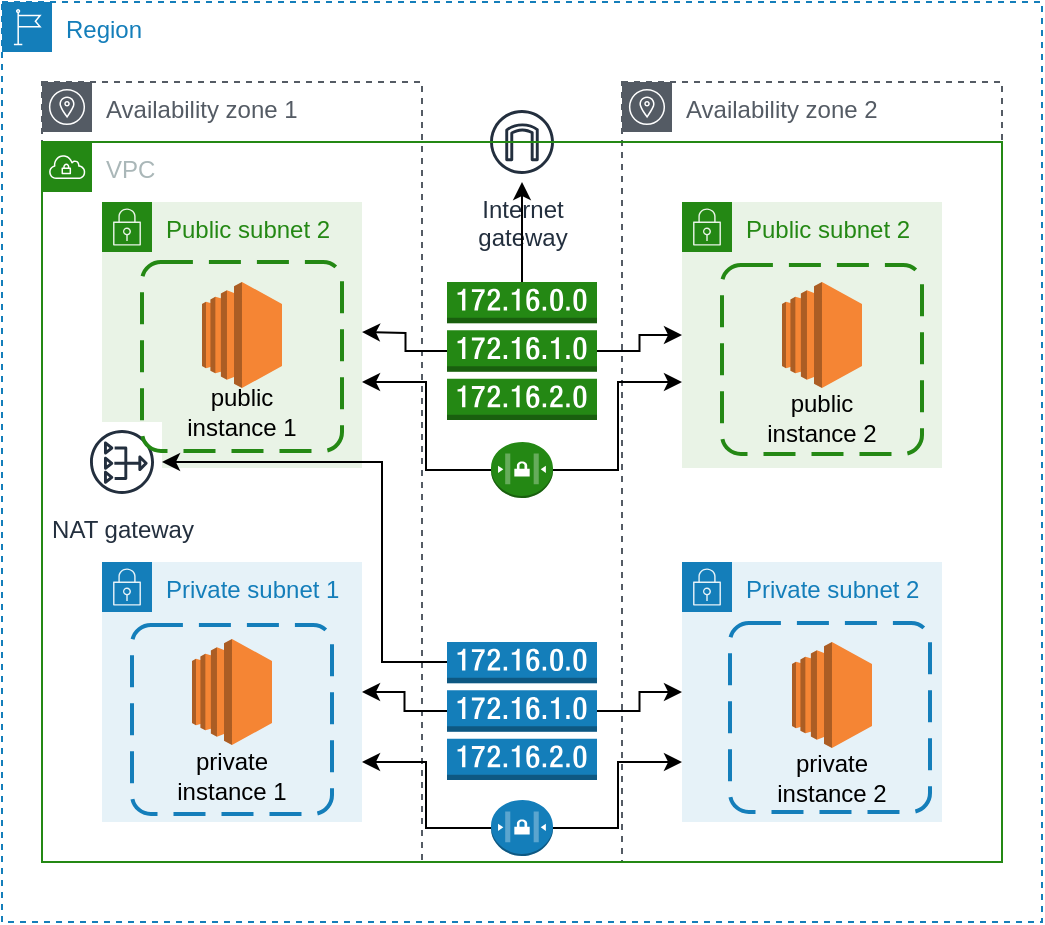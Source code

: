 <mxfile version="21.6.8" type="device">
  <diagram name="Page-1" id="RKvlIO3sEzAAXbf60t48">
    <mxGraphModel dx="541" dy="528" grid="1" gridSize="10" guides="1" tooltips="1" connect="1" arrows="1" fold="1" page="1" pageScale="1" pageWidth="850" pageHeight="1100" math="0" shadow="0">
      <root>
        <mxCell id="0" />
        <mxCell id="1" parent="0" />
        <mxCell id="Gm8d55qKsjZ4ufFzuSEq-1" value="Region" style="points=[[0,0],[0.25,0],[0.5,0],[0.75,0],[1,0],[1,0.25],[1,0.5],[1,0.75],[1,1],[0.75,1],[0.5,1],[0.25,1],[0,1],[0,0.75],[0,0.5],[0,0.25]];outlineConnect=0;gradientColor=none;html=1;whiteSpace=wrap;fontSize=12;fontStyle=0;container=1;pointerEvents=0;collapsible=0;recursiveResize=0;shape=mxgraph.aws4.group;grIcon=mxgraph.aws4.group_region;strokeColor=#147EBA;fillColor=none;verticalAlign=top;align=left;spacingLeft=30;fontColor=#147EBA;dashed=1;" parent="1" vertex="1">
          <mxGeometry x="10" y="60" width="520" height="460" as="geometry" />
        </mxCell>
        <mxCell id="Gm8d55qKsjZ4ufFzuSEq-2" value="Availability zone 1" style="sketch=0;outlineConnect=0;gradientColor=none;html=1;whiteSpace=wrap;fontSize=12;fontStyle=0;shape=mxgraph.aws4.group;grIcon=mxgraph.aws4.group_availability_zone;strokeColor=#545B64;fillColor=none;verticalAlign=top;align=left;spacingLeft=30;fontColor=#545B64;dashed=1;" parent="Gm8d55qKsjZ4ufFzuSEq-1" vertex="1">
          <mxGeometry x="20" y="40" width="190" height="390" as="geometry" />
        </mxCell>
        <mxCell id="Gm8d55qKsjZ4ufFzuSEq-3" value="Availability zone 2" style="sketch=0;outlineConnect=0;gradientColor=none;html=1;whiteSpace=wrap;fontSize=12;fontStyle=0;shape=mxgraph.aws4.group;grIcon=mxgraph.aws4.group_availability_zone;strokeColor=#545B64;fillColor=none;verticalAlign=top;align=left;spacingLeft=30;fontColor=#545B64;dashed=1;" parent="Gm8d55qKsjZ4ufFzuSEq-1" vertex="1">
          <mxGeometry x="310" y="40" width="190" height="390" as="geometry" />
        </mxCell>
        <mxCell id="Gm8d55qKsjZ4ufFzuSEq-9" value="Private subnet 1" style="points=[[0,0],[0.25,0],[0.5,0],[0.75,0],[1,0],[1,0.25],[1,0.5],[1,0.75],[1,1],[0.75,1],[0.5,1],[0.25,1],[0,1],[0,0.75],[0,0.5],[0,0.25]];outlineConnect=0;gradientColor=none;html=1;whiteSpace=wrap;fontSize=12;fontStyle=0;container=1;pointerEvents=0;collapsible=0;recursiveResize=0;shape=mxgraph.aws4.group;grIcon=mxgraph.aws4.group_security_group;grStroke=0;strokeColor=#147EBA;fillColor=#E6F2F8;verticalAlign=top;align=left;spacingLeft=30;fontColor=#147EBA;dashed=0;" parent="Gm8d55qKsjZ4ufFzuSEq-1" vertex="1">
          <mxGeometry x="50" y="280" width="130" height="130" as="geometry" />
        </mxCell>
        <mxCell id="Gm8d55qKsjZ4ufFzuSEq-10" value="Private subnet 2" style="points=[[0,0],[0.25,0],[0.5,0],[0.75,0],[1,0],[1,0.25],[1,0.5],[1,0.75],[1,1],[0.75,1],[0.5,1],[0.25,1],[0,1],[0,0.75],[0,0.5],[0,0.25]];outlineConnect=0;gradientColor=none;html=1;whiteSpace=wrap;fontSize=12;fontStyle=0;container=1;pointerEvents=0;collapsible=0;recursiveResize=0;shape=mxgraph.aws4.group;grIcon=mxgraph.aws4.group_security_group;grStroke=0;strokeColor=#147EBA;fillColor=#E6F2F8;verticalAlign=top;align=left;spacingLeft=30;fontColor=#147EBA;dashed=0;" parent="Gm8d55qKsjZ4ufFzuSEq-1" vertex="1">
          <mxGeometry x="340" y="280" width="130" height="130" as="geometry" />
        </mxCell>
        <mxCell id="Gm8d55qKsjZ4ufFzuSEq-15" value="Internet&#xa;gateway" style="sketch=0;outlineConnect=0;fontColor=#232F3E;gradientColor=none;strokeColor=#232F3E;fillColor=#ffffff;dashed=0;verticalLabelPosition=bottom;verticalAlign=top;align=center;html=1;fontSize=12;fontStyle=0;aspect=fixed;shape=mxgraph.aws4.resourceIcon;resIcon=mxgraph.aws4.internet_gateway;" parent="Gm8d55qKsjZ4ufFzuSEq-1" vertex="1">
          <mxGeometry x="240" y="50" width="40" height="40" as="geometry" />
        </mxCell>
        <mxCell id="Gm8d55qKsjZ4ufFzuSEq-31" value="Public subnet 2" style="points=[[0,0],[0.25,0],[0.5,0],[0.75,0],[1,0],[1,0.25],[1,0.5],[1,0.75],[1,1],[0.75,1],[0.5,1],[0.25,1],[0,1],[0,0.75],[0,0.5],[0,0.25]];outlineConnect=0;gradientColor=none;html=1;whiteSpace=wrap;fontSize=12;fontStyle=0;container=1;pointerEvents=0;collapsible=0;recursiveResize=0;shape=mxgraph.aws4.group;grIcon=mxgraph.aws4.group_security_group;grStroke=0;strokeColor=#248814;fillColor=#E9F3E6;verticalAlign=top;align=left;spacingLeft=30;fontColor=#248814;dashed=0;" parent="Gm8d55qKsjZ4ufFzuSEq-1" vertex="1">
          <mxGeometry x="50" y="100" width="130" height="133" as="geometry" />
        </mxCell>
        <mxCell id="Gm8d55qKsjZ4ufFzuSEq-35" value="" style="outlineConnect=0;dashed=0;verticalLabelPosition=bottom;verticalAlign=top;align=center;html=1;shape=mxgraph.aws3.ec2;fillColor=#F58534;gradientColor=none;movable=1;resizable=1;rotatable=1;deletable=1;editable=1;locked=0;connectable=1;" parent="Gm8d55qKsjZ4ufFzuSEq-1" vertex="1">
          <mxGeometry x="95" y="318.5" width="40" height="53" as="geometry" />
        </mxCell>
        <mxCell id="Gm8d55qKsjZ4ufFzuSEq-32" value="public instance 1" style="text;html=1;strokeColor=none;fillColor=none;align=center;verticalAlign=middle;whiteSpace=wrap;rounded=0;movable=1;resizable=1;rotatable=1;deletable=1;editable=1;locked=0;connectable=1;" parent="Gm8d55qKsjZ4ufFzuSEq-1" vertex="1">
          <mxGeometry x="90" y="190" width="60" height="30" as="geometry" />
        </mxCell>
        <mxCell id="Gm8d55qKsjZ4ufFzuSEq-38" value="private instance 1" style="text;html=1;strokeColor=none;fillColor=none;align=center;verticalAlign=middle;whiteSpace=wrap;rounded=0;movable=1;resizable=1;rotatable=1;deletable=1;editable=1;locked=0;connectable=1;" parent="Gm8d55qKsjZ4ufFzuSEq-1" vertex="1">
          <mxGeometry x="85" y="371.5" width="60" height="30" as="geometry" />
        </mxCell>
        <mxCell id="Gm8d55qKsjZ4ufFzuSEq-41" value="" style="rounded=1;arcSize=10;dashed=1;strokeColor=#147eba;fillColor=none;gradientColor=none;dashPattern=8 4;strokeWidth=2;" parent="Gm8d55qKsjZ4ufFzuSEq-1" vertex="1">
          <mxGeometry x="65" y="311.5" width="100" height="94.5" as="geometry" />
        </mxCell>
        <mxCell id="fJUlAIqgM_uFCvfMK0RJ-1" value="NAT gateway" style="sketch=0;outlineConnect=0;fontColor=#232F3E;gradientColor=none;strokeColor=#232F3E;fillColor=#ffffff;dashed=0;verticalLabelPosition=bottom;verticalAlign=top;align=center;html=1;fontSize=12;fontStyle=0;aspect=fixed;shape=mxgraph.aws4.resourceIcon;resIcon=mxgraph.aws4.nat_gateway;" vertex="1" parent="Gm8d55qKsjZ4ufFzuSEq-1">
          <mxGeometry x="40" y="210" width="40" height="40" as="geometry" />
        </mxCell>
        <mxCell id="Gm8d55qKsjZ4ufFzuSEq-4" value="VPC" style="points=[[0,0],[0.25,0],[0.5,0],[0.75,0],[1,0],[1,0.25],[1,0.5],[1,0.75],[1,1],[0.75,1],[0.5,1],[0.25,1],[0,1],[0,0.75],[0,0.5],[0,0.25]];outlineConnect=0;gradientColor=none;html=1;whiteSpace=wrap;fontSize=12;fontStyle=0;container=1;pointerEvents=0;collapsible=0;recursiveResize=0;shape=mxgraph.aws4.group;grIcon=mxgraph.aws4.group_vpc;strokeColor=#248814;fillColor=none;verticalAlign=top;align=left;spacingLeft=30;fontColor=#AAB7B8;dashed=0;movable=1;resizable=1;rotatable=1;deletable=1;editable=1;locked=0;connectable=1;" parent="1" vertex="1">
          <mxGeometry x="30" y="130" width="480" height="360" as="geometry" />
        </mxCell>
        <mxCell id="Gm8d55qKsjZ4ufFzuSEq-8" value="Public subnet 2" style="points=[[0,0],[0.25,0],[0.5,0],[0.75,0],[1,0],[1,0.25],[1,0.5],[1,0.75],[1,1],[0.75,1],[0.5,1],[0.25,1],[0,1],[0,0.75],[0,0.5],[0,0.25]];outlineConnect=0;gradientColor=none;html=1;whiteSpace=wrap;fontSize=12;fontStyle=0;container=1;pointerEvents=0;collapsible=0;recursiveResize=0;shape=mxgraph.aws4.group;grIcon=mxgraph.aws4.group_security_group;grStroke=0;strokeColor=#248814;fillColor=#E9F3E6;verticalAlign=top;align=left;spacingLeft=30;fontColor=#248814;dashed=0;" parent="Gm8d55qKsjZ4ufFzuSEq-4" vertex="1">
          <mxGeometry x="320" y="30" width="130" height="133" as="geometry" />
        </mxCell>
        <mxCell id="Gm8d55qKsjZ4ufFzuSEq-33" value="" style="outlineConnect=0;dashed=0;verticalLabelPosition=bottom;verticalAlign=top;align=center;html=1;shape=mxgraph.aws3.ec2;fillColor=#F58534;gradientColor=none;movable=1;resizable=1;rotatable=1;deletable=1;editable=1;locked=0;connectable=1;" parent="Gm8d55qKsjZ4ufFzuSEq-8" vertex="1">
          <mxGeometry x="50" y="40" width="40" height="53" as="geometry" />
        </mxCell>
        <mxCell id="Gm8d55qKsjZ4ufFzuSEq-37" value="public instance 2" style="text;html=1;strokeColor=none;fillColor=none;align=center;verticalAlign=middle;whiteSpace=wrap;rounded=0;movable=1;resizable=1;rotatable=1;deletable=1;editable=1;locked=0;connectable=1;" parent="Gm8d55qKsjZ4ufFzuSEq-8" vertex="1">
          <mxGeometry x="40" y="93" width="60" height="30" as="geometry" />
        </mxCell>
        <mxCell id="Gm8d55qKsjZ4ufFzuSEq-40" value="" style="rounded=1;arcSize=10;dashed=1;strokeColor=#248814;fillColor=none;gradientColor=none;dashPattern=8 4;strokeWidth=2;" parent="Gm8d55qKsjZ4ufFzuSEq-8" vertex="1">
          <mxGeometry x="20" y="31.5" width="100" height="94.5" as="geometry" />
        </mxCell>
        <mxCell id="Gm8d55qKsjZ4ufFzuSEq-17" style="edgeStyle=orthogonalEdgeStyle;rounded=0;orthogonalLoop=1;jettySize=auto;html=1;" parent="Gm8d55qKsjZ4ufFzuSEq-4" source="Gm8d55qKsjZ4ufFzuSEq-16" edge="1">
          <mxGeometry relative="1" as="geometry">
            <mxPoint x="160" y="95" as="targetPoint" />
          </mxGeometry>
        </mxCell>
        <mxCell id="Gm8d55qKsjZ4ufFzuSEq-18" style="edgeStyle=orthogonalEdgeStyle;rounded=0;orthogonalLoop=1;jettySize=auto;html=1;" parent="Gm8d55qKsjZ4ufFzuSEq-4" source="Gm8d55qKsjZ4ufFzuSEq-16" target="Gm8d55qKsjZ4ufFzuSEq-8" edge="1">
          <mxGeometry relative="1" as="geometry" />
        </mxCell>
        <mxCell id="Gm8d55qKsjZ4ufFzuSEq-16" value="" style="outlineConnect=0;dashed=0;verticalLabelPosition=bottom;verticalAlign=top;align=center;html=1;shape=mxgraph.aws3.route_table;fillColor=#248814;gradientColor=none;" parent="Gm8d55qKsjZ4ufFzuSEq-4" vertex="1">
          <mxGeometry x="202.5" y="70" width="75" height="69" as="geometry" />
        </mxCell>
        <mxCell id="Gm8d55qKsjZ4ufFzuSEq-19" value="" style="outlineConnect=0;dashed=0;verticalLabelPosition=bottom;verticalAlign=top;align=center;html=1;shape=mxgraph.aws3.route_table;fillColor=#147eba;gradientColor=none;" parent="Gm8d55qKsjZ4ufFzuSEq-4" vertex="1">
          <mxGeometry x="202.5" y="250" width="75" height="69" as="geometry" />
        </mxCell>
        <mxCell id="Gm8d55qKsjZ4ufFzuSEq-23" style="edgeStyle=orthogonalEdgeStyle;rounded=0;orthogonalLoop=1;jettySize=auto;html=1;" parent="Gm8d55qKsjZ4ufFzuSEq-4" source="Gm8d55qKsjZ4ufFzuSEq-22" edge="1">
          <mxGeometry relative="1" as="geometry">
            <mxPoint x="160" y="120" as="targetPoint" />
            <Array as="points">
              <mxPoint x="192" y="164" />
              <mxPoint x="192" y="120" />
            </Array>
          </mxGeometry>
        </mxCell>
        <mxCell id="Gm8d55qKsjZ4ufFzuSEq-24" style="edgeStyle=orthogonalEdgeStyle;rounded=0;orthogonalLoop=1;jettySize=auto;html=1;" parent="Gm8d55qKsjZ4ufFzuSEq-4" source="Gm8d55qKsjZ4ufFzuSEq-22" target="Gm8d55qKsjZ4ufFzuSEq-8" edge="1">
          <mxGeometry relative="1" as="geometry">
            <Array as="points">
              <mxPoint x="288" y="164" />
              <mxPoint x="288" y="120" />
            </Array>
          </mxGeometry>
        </mxCell>
        <mxCell id="Gm8d55qKsjZ4ufFzuSEq-22" value="" style="outlineConnect=0;dashed=0;verticalLabelPosition=bottom;verticalAlign=top;align=center;html=1;shape=mxgraph.aws3.network_access_controllist;fillColor=#248814;gradientColor=none;" parent="Gm8d55qKsjZ4ufFzuSEq-4" vertex="1">
          <mxGeometry x="224.5" y="150" width="31" height="28" as="geometry" />
        </mxCell>
        <mxCell id="Gm8d55qKsjZ4ufFzuSEq-25" value="" style="outlineConnect=0;dashed=0;verticalLabelPosition=bottom;verticalAlign=top;align=center;html=1;shape=mxgraph.aws3.network_access_controllist;fillColor=#147eba;gradientColor=none;" parent="Gm8d55qKsjZ4ufFzuSEq-4" vertex="1">
          <mxGeometry x="224.5" y="329" width="31" height="28" as="geometry" />
        </mxCell>
        <mxCell id="Gm8d55qKsjZ4ufFzuSEq-34" value="" style="outlineConnect=0;dashed=0;verticalLabelPosition=bottom;verticalAlign=top;align=center;html=1;shape=mxgraph.aws3.ec2;fillColor=#F58534;gradientColor=none;movable=1;resizable=1;rotatable=1;deletable=1;editable=1;locked=0;connectable=1;" parent="Gm8d55qKsjZ4ufFzuSEq-4" vertex="1">
          <mxGeometry x="375" y="250" width="40" height="53" as="geometry" />
        </mxCell>
        <mxCell id="Gm8d55qKsjZ4ufFzuSEq-30" value="" style="outlineConnect=0;dashed=0;verticalLabelPosition=bottom;verticalAlign=top;align=center;html=1;shape=mxgraph.aws3.ec2;fillColor=#F58534;gradientColor=none;movable=1;resizable=1;rotatable=1;deletable=1;editable=1;locked=0;connectable=1;" parent="Gm8d55qKsjZ4ufFzuSEq-4" vertex="1">
          <mxGeometry x="80" y="70" width="40" height="53" as="geometry" />
        </mxCell>
        <mxCell id="Gm8d55qKsjZ4ufFzuSEq-36" value="private instance 2" style="text;html=1;strokeColor=none;fillColor=none;align=center;verticalAlign=middle;whiteSpace=wrap;rounded=0;movable=1;resizable=1;rotatable=1;deletable=1;editable=1;locked=0;connectable=1;" parent="Gm8d55qKsjZ4ufFzuSEq-4" vertex="1">
          <mxGeometry x="365" y="303" width="60" height="30" as="geometry" />
        </mxCell>
        <mxCell id="Gm8d55qKsjZ4ufFzuSEq-39" value="" style="rounded=1;arcSize=10;dashed=1;strokeColor=#248814;fillColor=none;gradientColor=none;dashPattern=8 4;strokeWidth=2;" parent="Gm8d55qKsjZ4ufFzuSEq-4" vertex="1">
          <mxGeometry x="50" y="60" width="100" height="94.5" as="geometry" />
        </mxCell>
        <mxCell id="Gm8d55qKsjZ4ufFzuSEq-42" value="" style="rounded=1;arcSize=10;dashed=1;strokeColor=#147eba;fillColor=none;gradientColor=none;dashPattern=8 4;strokeWidth=2;" parent="Gm8d55qKsjZ4ufFzuSEq-4" vertex="1">
          <mxGeometry x="344" y="240.5" width="100" height="94.5" as="geometry" />
        </mxCell>
        <mxCell id="Gm8d55qKsjZ4ufFzuSEq-20" style="edgeStyle=orthogonalEdgeStyle;rounded=0;orthogonalLoop=1;jettySize=auto;html=1;" parent="1" source="Gm8d55qKsjZ4ufFzuSEq-19" target="Gm8d55qKsjZ4ufFzuSEq-9" edge="1">
          <mxGeometry relative="1" as="geometry" />
        </mxCell>
        <mxCell id="Gm8d55qKsjZ4ufFzuSEq-21" style="edgeStyle=orthogonalEdgeStyle;rounded=0;orthogonalLoop=1;jettySize=auto;html=1;" parent="1" source="Gm8d55qKsjZ4ufFzuSEq-19" target="Gm8d55qKsjZ4ufFzuSEq-10" edge="1">
          <mxGeometry relative="1" as="geometry" />
        </mxCell>
        <mxCell id="Gm8d55qKsjZ4ufFzuSEq-26" style="edgeStyle=orthogonalEdgeStyle;rounded=0;orthogonalLoop=1;jettySize=auto;html=1;" parent="1" source="Gm8d55qKsjZ4ufFzuSEq-25" target="Gm8d55qKsjZ4ufFzuSEq-9" edge="1">
          <mxGeometry relative="1" as="geometry">
            <Array as="points">
              <mxPoint x="222" y="473" />
              <mxPoint x="222" y="440" />
            </Array>
          </mxGeometry>
        </mxCell>
        <mxCell id="Gm8d55qKsjZ4ufFzuSEq-27" style="edgeStyle=orthogonalEdgeStyle;rounded=0;orthogonalLoop=1;jettySize=auto;html=1;" parent="1" source="Gm8d55qKsjZ4ufFzuSEq-25" target="Gm8d55qKsjZ4ufFzuSEq-10" edge="1">
          <mxGeometry relative="1" as="geometry">
            <Array as="points">
              <mxPoint x="318" y="473" />
              <mxPoint x="318" y="440" />
            </Array>
          </mxGeometry>
        </mxCell>
        <mxCell id="fJUlAIqgM_uFCvfMK0RJ-2" style="edgeStyle=orthogonalEdgeStyle;rounded=0;orthogonalLoop=1;jettySize=auto;html=1;" edge="1" parent="1" source="Gm8d55qKsjZ4ufFzuSEq-16" target="Gm8d55qKsjZ4ufFzuSEq-15">
          <mxGeometry relative="1" as="geometry" />
        </mxCell>
        <mxCell id="fJUlAIqgM_uFCvfMK0RJ-3" style="edgeStyle=orthogonalEdgeStyle;rounded=0;orthogonalLoop=1;jettySize=auto;html=1;" edge="1" parent="1" source="Gm8d55qKsjZ4ufFzuSEq-19" target="fJUlAIqgM_uFCvfMK0RJ-1">
          <mxGeometry relative="1" as="geometry">
            <Array as="points">
              <mxPoint x="200" y="390" />
              <mxPoint x="200" y="290" />
            </Array>
          </mxGeometry>
        </mxCell>
      </root>
    </mxGraphModel>
  </diagram>
</mxfile>
